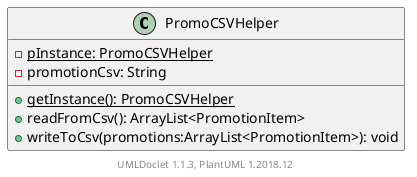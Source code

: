 @startuml

    class PromoCSVHelper [[../sg/edu/ntu/scse/cz2002/util/PromoCSVHelper.html]] {
        {static} -pInstance: PromoCSVHelper
        -promotionCsv: String
        {static} +getInstance(): PromoCSVHelper
        +readFromCsv(): ArrayList<PromotionItem>
        +writeToCsv(promotions:ArrayList<PromotionItem>): void
    }


    center footer UMLDoclet 1.1.3, PlantUML 1.2018.12
@enduml
